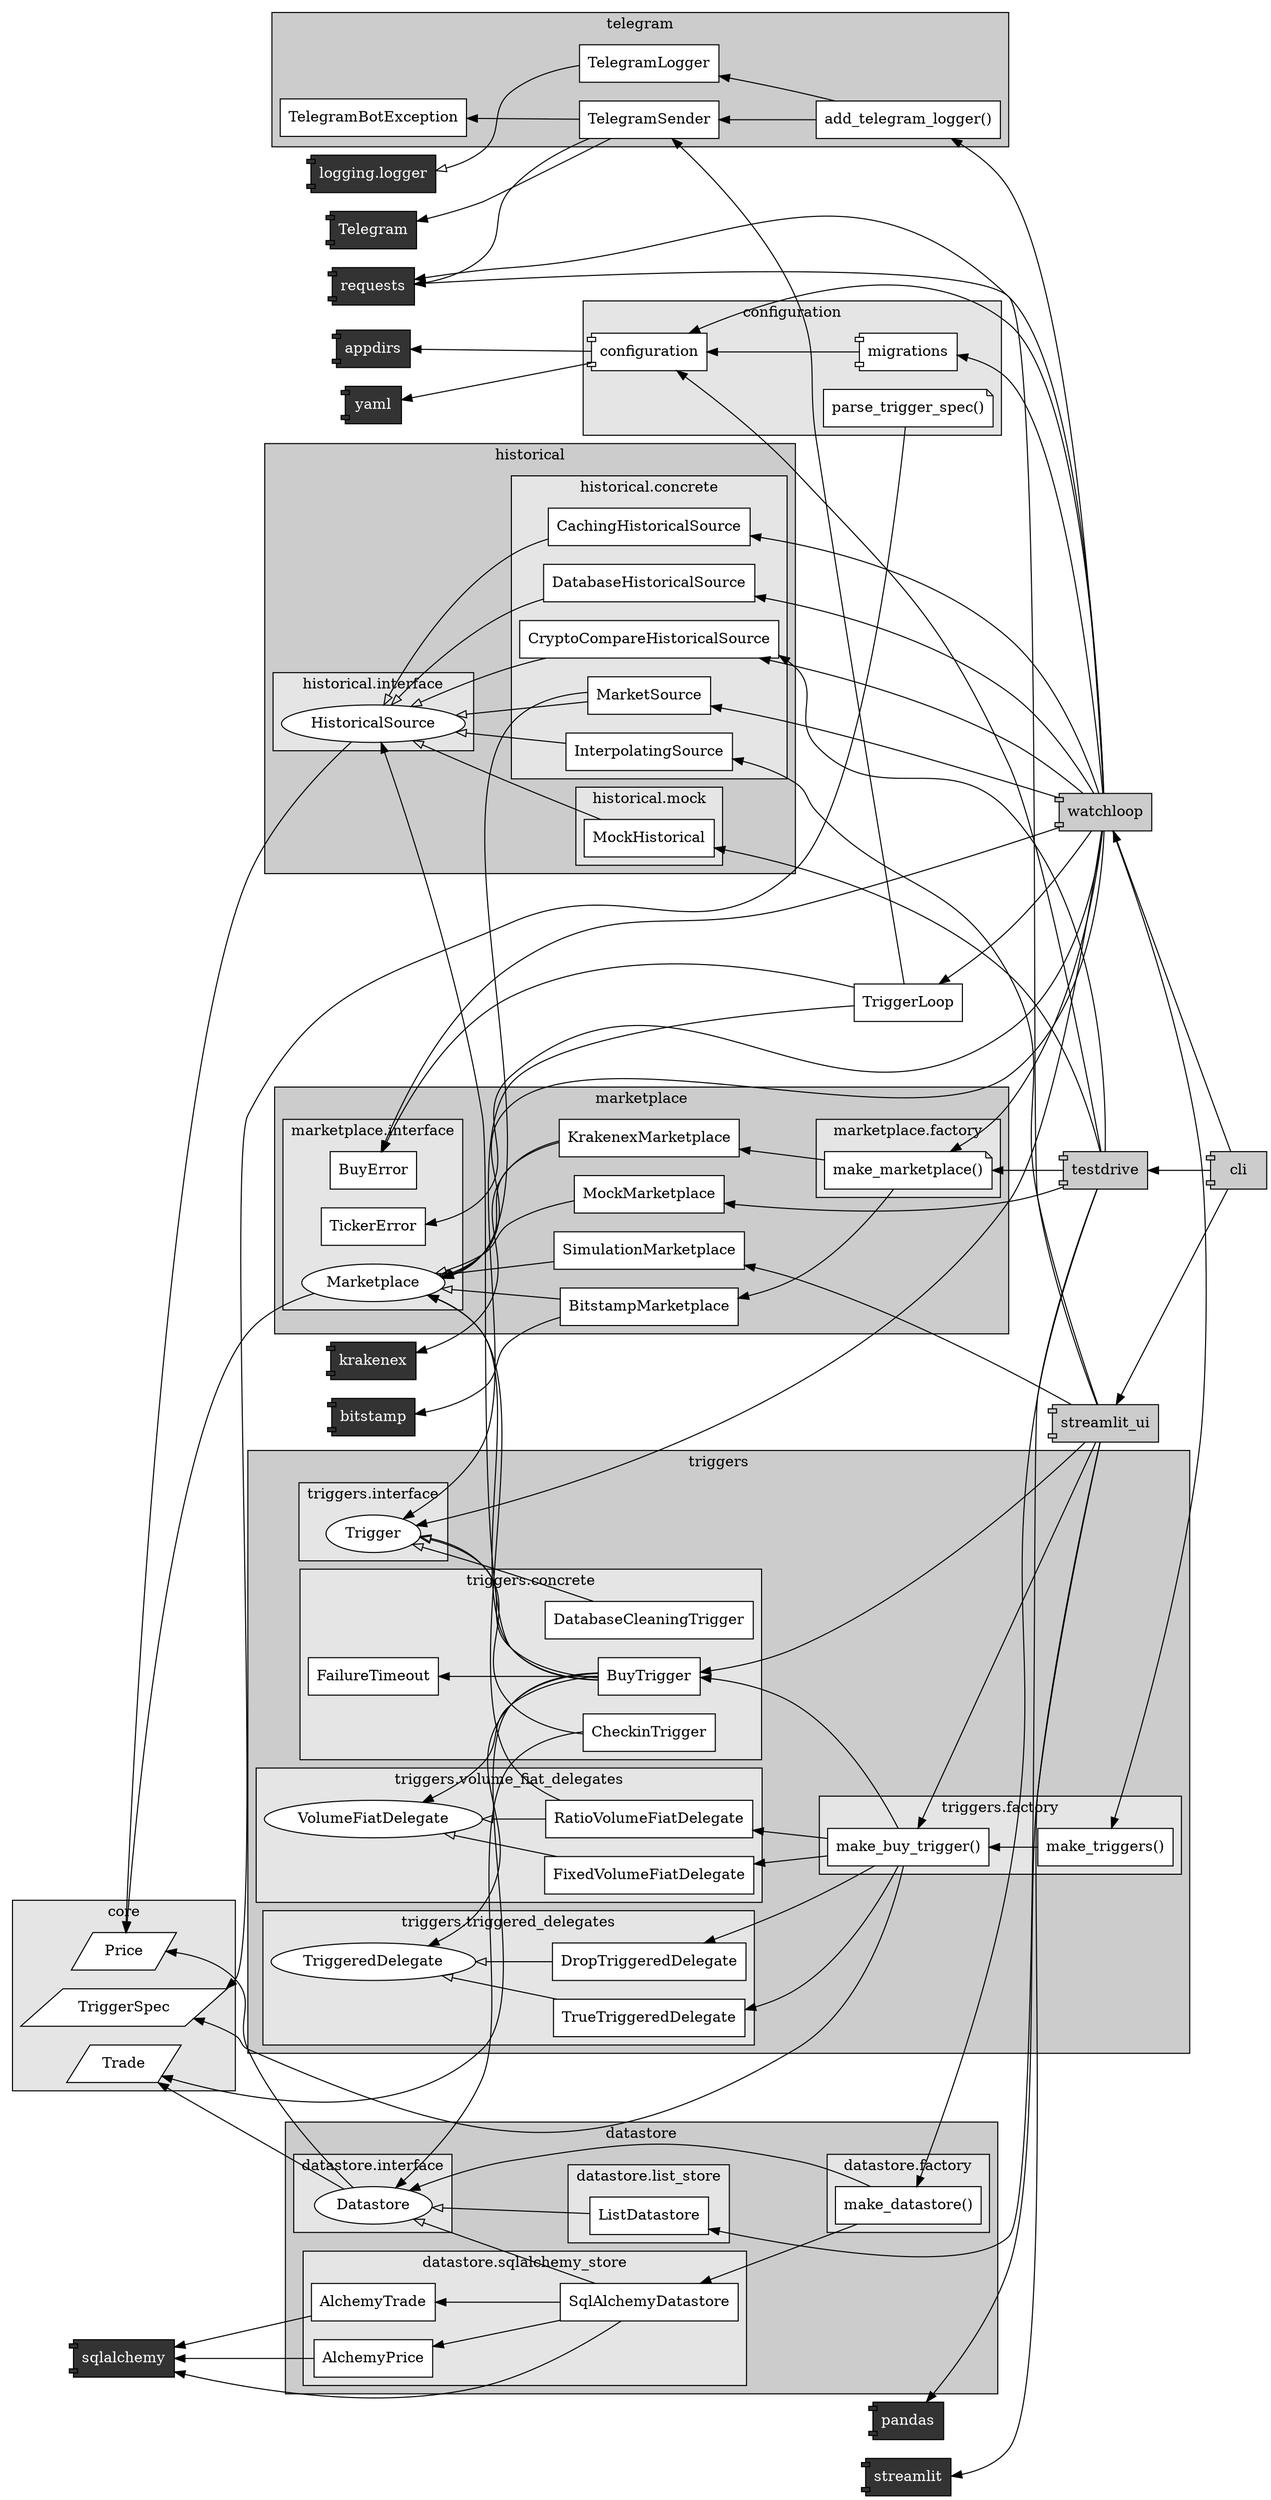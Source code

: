 digraph {

rankdir = RL
overlap = false

node [style=filled, fillcolor=white, shape=box]

{
    node [shape=component, style=filled, fillcolor=gray20, fontcolor=white]
    "bitstamp"
    "krakenex"
    "sqlalchemy"
    "Telegram"
    "requests"
    "appdirs"
    "streamlit"
    "pandas"
    "yaml"
    "logging.logger"
}

subgraph cluster_triggers {
    label = "triggers"
    fillcolor = gray80
    style=filled
    
    subgraph cluster_triggers_interface {
        label = "triggers.interface"
        fillcolor = gray90
        style=filled
        "Trigger" [shape=ellipse]
    }
    
    subgraph cluster_triggers_factory {
        label = "triggers.factory"
        fillcolor = gray90
        style=filled
        "make_triggers()"
        "make_buy_trigger()"
    }
    
    subgraph cluster_triggers_concrete {
        label = "triggers.concrete"
        fillcolor = gray90
        style=filled
        "FailureTimeout"
        "DatabaseCleaningTrigger"
        "CheckinTrigger"
        "BuyTrigger"
    }
    
    subgraph cluster_triggers_triggered_delegates {
        label = "triggers.triggered_delegates"
        fillcolor = gray90
        style=filled
        "TriggeredDelegate" [shape=ellipse]
        "DropTriggeredDelegate"
        "TrueTriggeredDelegate"
    }
    
    subgraph cluster_triggers_volume_fiat_delegates {
        label = "triggers.volume_fiat_delegates"
        fillcolor = gray90
        style=filled
        "VolumeFiatDelegate" [shape=ellipse]
        "RatioVolumeFiatDelegate"
        "FixedVolumeFiatDelegate"
    }
}

subgraph cluster_telegram {
    label = "telegram"
    fillcolor = gray80
    style=filled
    
    "TelegramLogger"
    "TelegramSender"
    "TelegramBotException"
    "add_telegram_logger()"
}

subgraph cluster_core {
    label = "core"
    fillcolor = gray90
    style=filled
    "Price" [shape=parallelogram]
    "Trade" [shape=parallelogram]
    "TriggerSpec" [shape=parallelogram]
}

subgraph cluster_datastore {
    label = "datastore"
    fillcolor = gray80
    style=filled
    
    subgraph cluster_datastore_interface {
        label = "datastore.interface"
        fillcolor = gray90
        style=filled
        "Datastore" [shape=ellipse]
    }


    subgraph cluster_datastore_factory {
        label = "datastore.factory"
        fillcolor = gray90
        style=filled
        "make_datastore()" [shape=box]
    }

    subgraph cluster_datastore_sqlalchemy_store {
        label = "datastore.sqlalchemy_store"
        fillcolor = gray90
        style=filled
        "AlchemyPrice"
        "AlchemyTrade"
        "SqlAlchemyDatastore"
    }

    subgraph cluster_datastore_list_store {
        label = "datastore.list_store"
        fillcolor = gray90
        style=filled
        "ListDatastore"
    }
}

subgraph cluster_historical {
    label = "historical"
    fillcolor = gray80
    style=filled

    subgraph cluster_historical_interface {
        label = "historical.interface"
        fillcolor = gray90
        style=filled
        "HistoricalSource" [shape=ellipse]
    }

    subgraph cluster_historical_mock {
        label = "historical.mock"
        fillcolor = gray90
        style=filled
        "MockHistorical"
    }

    subgraph cluster_historical_concrete {
        label = "historical.concrete"
        fillcolor = gray90
        style=filled
        "MarketSource"
        "CachingHistoricalSource"
        "InterpolatingSource"
        "CryptoCompareHistoricalSource"
        "DatabaseHistoricalSource"
    }
}

subgraph cluster_marketplace {
    label = "marketplace"
    fillcolor = gray80
    style=filled
    "BitstampMarketplace"
    "KrakenexMarketplace"
    "MockMarketplace"
    "SimulationMarketplace"
    
     subgraph cluster_marketplace_interface {
        label = "marketplace.interface"
        fillcolor = gray90
        style=filled
        "Marketplace" [shape=ellipse]
        "BuyError"
        "TickerError"
    }
    
     subgraph cluster_marketplace_factory {
        label = "marketplace.factory"
        fillcolor = gray90
        style=filled
        "make_marketplace()" [shape=note]
    }
}

subgraph cluster_configuration {
    label = "configuration"
    fillcolor = gray90
    style=filled
    "parse_trigger_spec()" [shape=note]
    "migrations" [shape=component]
    "configuration" [shape=component]
}


{
node [shape=box]
"TelegramBotException"
"TelegramSender"
"TriggerLoop"
}


{
node [shape=component, fillcolor=gray80, style=filled]
"streamlit_ui"
"cli"
"testdrive"
"watchloop"
}


"testdrive" -> "configuration"
"testdrive" -> "make_marketplace()"
"testdrive" -> "make_datastore()"
"testdrive" -> "CryptoCompareHistoricalSource"
"testdrive" -> "ListDatastore"
"testdrive" -> "MockMarketplace"
"testdrive" -> "MockHistorical"

"parse_trigger_spec()" -> "TriggerSpec"
"AlchemyPrice" -> "sqlalchemy"
"AlchemyTrade" -> "sqlalchemy"
"BitstampMarketplace" -> "bitstamp"
"BitstampMarketplace" -> "Marketplace" [arrowhead=onormal]
"BuyTrigger" -> "FailureTimeout"
"BuyTrigger" -> "HistoricalSource"
"BuyTrigger" -> "Marketplace"
"BuyTrigger" -> "Trade"
"BuyTrigger" -> "Trigger" [arrowhead=onormal]
"BuyTrigger" -> "TriggeredDelegate"
"BuyTrigger" -> "VolumeFiatDelegate"
"CachingHistoricalSource" -> "HistoricalSource" [arrowhead=onormal]
"CheckinTrigger" -> "Datastore"
"CheckinTrigger" -> "Trigger" [arrowhead=onormal]
"cli" -> "streamlit_ui"
"cli" -> "watchloop"
"cli" -> "testdrive"
"configuration" -> "appdirs"
"configuration" -> "yaml"
"CryptoCompareHistoricalSource" -> "HistoricalSource" [arrowhead=onormal]
"DatabaseCleaningTrigger" -> "Trigger" [arrowhead=onormal]
"DatabaseHistoricalSource" -> "HistoricalSource" [arrowhead=onormal]
"Datastore" -> "Price"
"Datastore" -> "Trade"
"DropTriggeredDelegate" -> "TriggeredDelegate" [arrowhead=onormal]
"FixedVolumeFiatDelegate" -> "VolumeFiatDelegate" [arrowhead=onormal]
"HistoricalSource" -> "Price"
"InterpolatingSource" -> "HistoricalSource" [arrowhead=onormal]
"KrakenexMarketplace" -> "krakenex"
"KrakenexMarketplace" -> "Marketplace" [arrowhead=onormal]
"ListDatastore" -> "Datastore" [arrowhead=onormal]
"make_buy_trigger()" -> "TriggerSpec"
"make_buy_trigger()" -> "BuyTrigger"
"make_buy_trigger()" -> "DropTriggeredDelegate"
"make_buy_trigger()" -> "FixedVolumeFiatDelegate"
"make_buy_trigger()" -> "RatioVolumeFiatDelegate"
"make_buy_trigger()" -> "TrueTriggeredDelegate"
"make_marketplace()" -> "BitstampMarketplace"
"make_marketplace()" -> "KrakenexMarketplace"
"make_triggers()" -> "make_buy_trigger()"
"Marketplace" -> "Price"
"MarketSource" -> "HistoricalSource" [arrowhead=onormal]
"MarketSource" -> "Marketplace"
"migrations" -> "configuration"
"MockHistorical" -> "HistoricalSource" [arrowhead=onormal]
"MockMarketplace" -> "Marketplace" [arrowhead=onormal]
"RatioVolumeFiatDelegate" -> "Marketplace"
"RatioVolumeFiatDelegate" -> "VolumeFiatDelegate" [arrowhead=onormal]
"SimulationMarketplace" -> "Marketplace" [arrowhead=onormal]
"SqlAlchemyDatastore" -> "AlchemyPrice"
"SqlAlchemyDatastore" -> "AlchemyTrade"
"SqlAlchemyDatastore" -> "Datastore" [arrowhead=onormal]
"SqlAlchemyDatastore" -> "sqlalchemy"
"streamlit_ui" -> "BuyTrigger"
"streamlit_ui" -> "InterpolatingSource"
"streamlit_ui" -> "make_buy_trigger()"
"streamlit_ui" -> "pandas"
"streamlit_ui" -> "requests"
"streamlit_ui" -> "SimulationMarketplace"
"streamlit_ui" -> "streamlit"
"add_telegram_logger()" -> "TelegramLogger"
"add_telegram_logger()" -> "TelegramSender"
"TelegramLogger" -> "logging.logger" [arrowhead=onormal]
"TelegramSender" -> "Telegram"
"TelegramSender" -> "TelegramBotException"
"TriggerLoop" -> "BuyError"
"TriggerLoop" -> "TelegramSender"
"TriggerLoop" -> "Trigger"
"TrueTriggeredDelegate" -> "TriggeredDelegate" [arrowhead=onormal]
"watchloop" -> "CachingHistoricalSource"
"watchloop" -> "configuration"
"watchloop" -> "CryptoCompareHistoricalSource"
"watchloop" -> "DatabaseHistoricalSource"
"watchloop" -> "make_marketplace()"
"watchloop" -> "make_triggers()"
"watchloop" -> "Marketplace"
"watchloop" -> "MarketSource"
"watchloop" -> "migrations"
"watchloop" -> "add_telegram_logger()"
"watchloop" -> "TriggerLoop"
"watchloop" -> "BuyError"
"watchloop" -> "requests"
"watchloop" -> "TickerError"
"watchloop" -> "Trigger"
"TelegramSender" -> "requests"
"make_datastore()" -> "SqlAlchemyDatastore"
"make_datastore()" -> "Datastore"

} 
